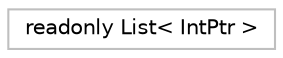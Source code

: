 digraph "Graphical Class Hierarchy"
{
 // LATEX_PDF_SIZE
  edge [fontname="Helvetica",fontsize="10",labelfontname="Helvetica",labelfontsize="10"];
  node [fontname="Helvetica",fontsize="10",shape=record];
  rankdir="LR";
  Node0 [label="readonly List\< IntPtr \>",height=0.2,width=0.4,color="grey75", fillcolor="white", style="filled",tooltip=" "];
}
